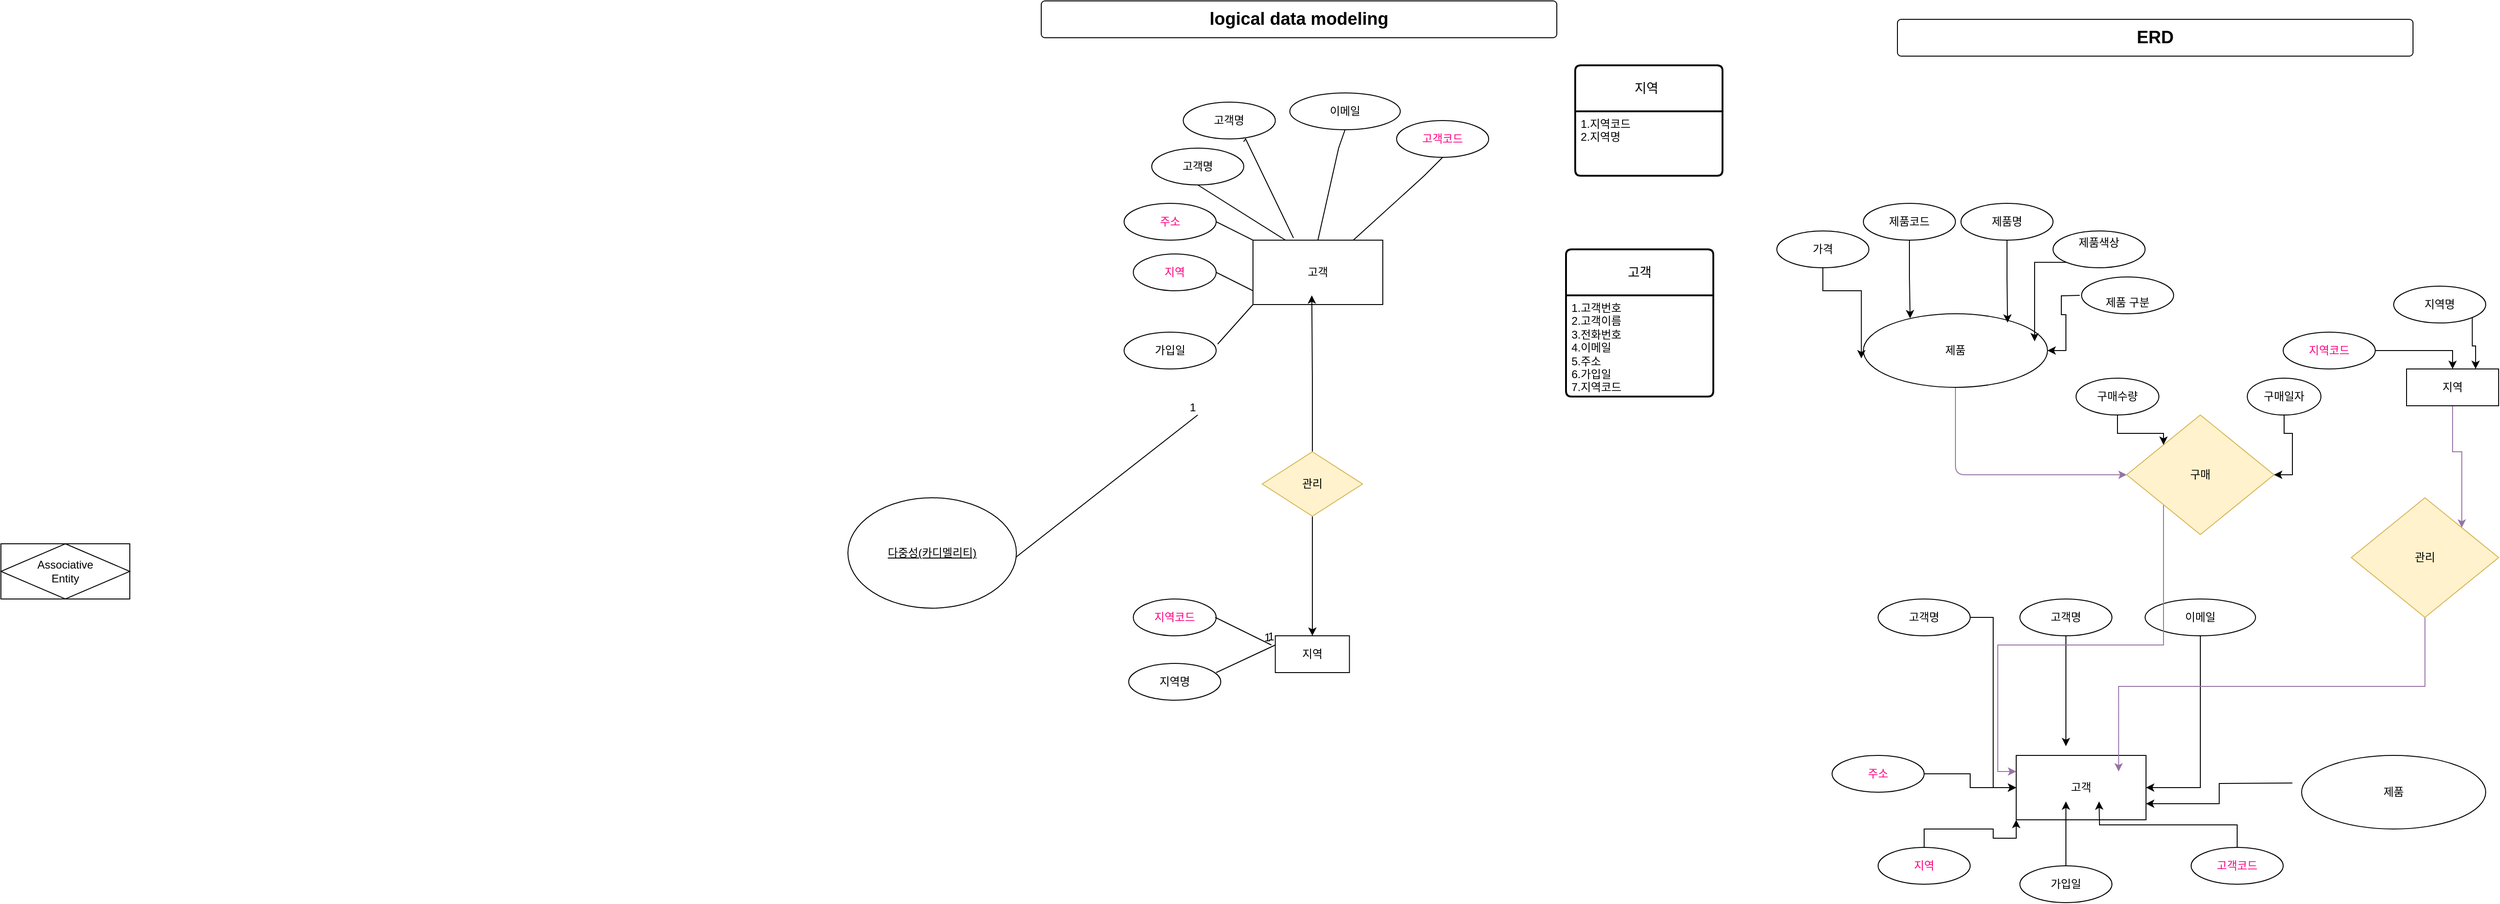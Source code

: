 <mxfile version="21.6.5" type="github">
  <diagram name="페이지-1" id="8ceYlJeKnEnoc0hkUmHm">
    <mxGraphModel dx="3319" dy="2087" grid="1" gridSize="10" guides="1" tooltips="1" connect="1" arrows="0" fold="1" page="1" pageScale="1" pageWidth="827" pageHeight="1169" math="0" shadow="0">
      <root>
        <mxCell id="0" />
        <mxCell id="1" parent="0" />
        <mxCell id="tmScAWc0-smr_KVI17uv-12" value="&lt;font style=&quot;vertical-align: inherit;&quot;&gt;&lt;font style=&quot;vertical-align: inherit;&quot;&gt;고객&lt;/font&gt;&lt;/font&gt;" style="whiteSpace=wrap;html=1;align=center;" parent="1" vertex="1">
          <mxGeometry x="259" y="-300" width="141" height="70" as="geometry" />
        </mxCell>
        <mxCell id="tmScAWc0-smr_KVI17uv-17" style="edgeStyle=orthogonalEdgeStyle;rounded=0;orthogonalLoop=1;jettySize=auto;html=1;exitX=1;exitY=0.5;exitDx=0;exitDy=0;entryX=0;entryY=0.5;entryDx=0;entryDy=0;" parent="1" source="tmScAWc0-smr_KVI17uv-13" target="tmScAWc0-smr_KVI17uv-12" edge="1">
          <mxGeometry relative="1" as="geometry" />
        </mxCell>
        <mxCell id="tmScAWc0-smr_KVI17uv-13" value="&lt;font style=&quot;vertical-align: inherit;&quot;&gt;&lt;font style=&quot;vertical-align: inherit;&quot;&gt;고객명&lt;/font&gt;&lt;/font&gt;" style="ellipse;whiteSpace=wrap;html=1;align=center;" parent="1" vertex="1">
          <mxGeometry x="109" y="-470" width="100" height="40" as="geometry" />
        </mxCell>
        <mxCell id="tmScAWc0-smr_KVI17uv-40" style="edgeStyle=orthogonalEdgeStyle;rounded=0;orthogonalLoop=1;jettySize=auto;html=1;exitX=0.5;exitY=1;exitDx=0;exitDy=0;" parent="1" source="tmScAWc0-smr_KVI17uv-18" edge="1">
          <mxGeometry relative="1" as="geometry">
            <mxPoint x="313" y="-310" as="targetPoint" />
          </mxGeometry>
        </mxCell>
        <mxCell id="tmScAWc0-smr_KVI17uv-18" value="&lt;font style=&quot;vertical-align: inherit;&quot;&gt;&lt;font style=&quot;vertical-align: inherit;&quot;&gt;고객명&lt;/font&gt;&lt;/font&gt;" style="ellipse;whiteSpace=wrap;html=1;align=center;" parent="1" vertex="1">
          <mxGeometry x="263" y="-470" width="100" height="40" as="geometry" />
        </mxCell>
        <mxCell id="tmScAWc0-smr_KVI17uv-24" style="edgeStyle=orthogonalEdgeStyle;rounded=0;orthogonalLoop=1;jettySize=auto;html=1;exitX=0.5;exitY=1;exitDx=0;exitDy=0;entryX=1;entryY=0.5;entryDx=0;entryDy=0;" parent="1" source="tmScAWc0-smr_KVI17uv-19" target="tmScAWc0-smr_KVI17uv-12" edge="1">
          <mxGeometry relative="1" as="geometry" />
        </mxCell>
        <mxCell id="tmScAWc0-smr_KVI17uv-19" value="&lt;font style=&quot;vertical-align: inherit;&quot;&gt;&lt;font style=&quot;vertical-align: inherit;&quot;&gt;이메일&lt;/font&gt;&lt;/font&gt;" style="ellipse;whiteSpace=wrap;html=1;align=center;" parent="1" vertex="1">
          <mxGeometry x="399" y="-470" width="120" height="40" as="geometry" />
        </mxCell>
        <mxCell id="tmScAWc0-smr_KVI17uv-34" style="edgeStyle=orthogonalEdgeStyle;rounded=0;orthogonalLoop=1;jettySize=auto;html=1;exitX=1;exitY=0.5;exitDx=0;exitDy=0;" parent="1" source="tmScAWc0-smr_KVI17uv-31" target="tmScAWc0-smr_KVI17uv-12" edge="1">
          <mxGeometry relative="1" as="geometry" />
        </mxCell>
        <mxCell id="tmScAWc0-smr_KVI17uv-31" value="&lt;font color=&quot;#ff0080&quot;&gt;주소&lt;/font&gt;" style="ellipse;whiteSpace=wrap;html=1;align=center;" parent="1" vertex="1">
          <mxGeometry x="59" y="-300" width="100" height="40" as="geometry" />
        </mxCell>
        <mxCell id="tmScAWc0-smr_KVI17uv-35" style="edgeStyle=orthogonalEdgeStyle;rounded=0;orthogonalLoop=1;jettySize=auto;html=1;exitX=0.5;exitY=0;exitDx=0;exitDy=0;entryX=0;entryY=1;entryDx=0;entryDy=0;" parent="1" source="tmScAWc0-smr_KVI17uv-32" target="tmScAWc0-smr_KVI17uv-12" edge="1">
          <mxGeometry relative="1" as="geometry" />
        </mxCell>
        <mxCell id="tmScAWc0-smr_KVI17uv-32" value="&lt;font color=&quot;#ff0080&quot;&gt;지역&lt;/font&gt;" style="ellipse;whiteSpace=wrap;html=1;align=center;" parent="1" vertex="1">
          <mxGeometry x="109" y="-200" width="100" height="40" as="geometry" />
        </mxCell>
        <mxCell id="tmScAWc0-smr_KVI17uv-39" style="edgeStyle=orthogonalEdgeStyle;rounded=0;orthogonalLoop=1;jettySize=auto;html=1;exitX=0.5;exitY=0;exitDx=0;exitDy=0;" parent="1" source="tmScAWc0-smr_KVI17uv-33" edge="1">
          <mxGeometry relative="1" as="geometry">
            <mxPoint x="313" y="-250" as="targetPoint" />
          </mxGeometry>
        </mxCell>
        <mxCell id="tmScAWc0-smr_KVI17uv-33" value="&lt;font style=&quot;vertical-align: inherit;&quot;&gt;&lt;font style=&quot;vertical-align: inherit;&quot;&gt;가입일&lt;/font&gt;&lt;/font&gt;" style="ellipse;whiteSpace=wrap;html=1;align=center;" parent="1" vertex="1">
          <mxGeometry x="263" y="-180" width="100" height="40" as="geometry" />
        </mxCell>
        <mxCell id="tmScAWc0-smr_KVI17uv-42" style="edgeStyle=orthogonalEdgeStyle;rounded=0;orthogonalLoop=1;jettySize=auto;html=1;exitX=0.5;exitY=0;exitDx=0;exitDy=0;" parent="1" source="tmScAWc0-smr_KVI17uv-41" edge="1">
          <mxGeometry relative="1" as="geometry">
            <mxPoint x="349" y="-250" as="targetPoint" />
          </mxGeometry>
        </mxCell>
        <mxCell id="tmScAWc0-smr_KVI17uv-41" value="&lt;font style=&quot;vertical-align: inherit;&quot;&gt;&lt;font color=&quot;#ff0080&quot; style=&quot;vertical-align: inherit;&quot;&gt;고객코드&lt;/font&gt;&lt;/font&gt;" style="ellipse;whiteSpace=wrap;html=1;align=center;" parent="1" vertex="1">
          <mxGeometry x="449" y="-200" width="100" height="40" as="geometry" />
        </mxCell>
        <mxCell id="AtRdUWmvcE0Tz8EeHSm6-30" style="edgeStyle=orthogonalEdgeStyle;rounded=0;orthogonalLoop=1;jettySize=auto;html=1;exitX=0.5;exitY=1;exitDx=0;exitDy=0;entryX=1;entryY=0;entryDx=0;entryDy=0;fillColor=#e1d5e7;strokeColor=#9673a6;" edge="1" parent="1" source="AtRdUWmvcE0Tz8EeHSm6-1" target="AtRdUWmvcE0Tz8EeHSm6-23">
          <mxGeometry relative="1" as="geometry" />
        </mxCell>
        <mxCell id="AtRdUWmvcE0Tz8EeHSm6-1" value="지역" style="whiteSpace=wrap;html=1;align=center;" vertex="1" parent="1">
          <mxGeometry x="683" y="-720" width="100" height="40" as="geometry" />
        </mxCell>
        <mxCell id="AtRdUWmvcE0Tz8EeHSm6-6" style="edgeStyle=orthogonalEdgeStyle;rounded=0;orthogonalLoop=1;jettySize=auto;html=1;exitX=1;exitY=0.5;exitDx=0;exitDy=0;entryX=0.5;entryY=0;entryDx=0;entryDy=0;" edge="1" parent="1" source="AtRdUWmvcE0Tz8EeHSm6-2" target="AtRdUWmvcE0Tz8EeHSm6-1">
          <mxGeometry relative="1" as="geometry" />
        </mxCell>
        <mxCell id="AtRdUWmvcE0Tz8EeHSm6-2" value="&lt;font color=&quot;#ff0080&quot;&gt;지역코드&lt;/font&gt;" style="ellipse;whiteSpace=wrap;html=1;align=center;" vertex="1" parent="1">
          <mxGeometry x="549" y="-760" width="100" height="40" as="geometry" />
        </mxCell>
        <mxCell id="AtRdUWmvcE0Tz8EeHSm6-26" style="edgeStyle=orthogonalEdgeStyle;rounded=0;orthogonalLoop=1;jettySize=auto;html=1;exitX=1;exitY=1;exitDx=0;exitDy=0;entryX=0.75;entryY=0;entryDx=0;entryDy=0;" edge="1" parent="1" source="AtRdUWmvcE0Tz8EeHSm6-3" target="AtRdUWmvcE0Tz8EeHSm6-1">
          <mxGeometry relative="1" as="geometry" />
        </mxCell>
        <mxCell id="AtRdUWmvcE0Tz8EeHSm6-3" value="지역명" style="ellipse;whiteSpace=wrap;html=1;align=center;" vertex="1" parent="1">
          <mxGeometry x="669" y="-810" width="100" height="40" as="geometry" />
        </mxCell>
        <mxCell id="AtRdUWmvcE0Tz8EeHSm6-9" style="edgeStyle=orthogonalEdgeStyle;rounded=0;orthogonalLoop=1;jettySize=auto;html=1;exitX=0;exitY=0.5;exitDx=0;exitDy=0;entryX=1;entryY=0.75;entryDx=0;entryDy=0;" edge="1" parent="1" target="tmScAWc0-smr_KVI17uv-12">
          <mxGeometry relative="1" as="geometry">
            <mxPoint x="559" y="-270" as="sourcePoint" />
          </mxGeometry>
        </mxCell>
        <mxCell id="AtRdUWmvcE0Tz8EeHSm6-34" style="edgeStyle=orthogonalEdgeStyle;rounded=1;orthogonalLoop=1;jettySize=auto;html=1;exitX=0.5;exitY=1;exitDx=0;exitDy=0;entryX=0;entryY=0.5;entryDx=0;entryDy=0;fillColor=#e1d5e7;strokeColor=#9673a6;" edge="1" parent="1" source="AtRdUWmvcE0Tz8EeHSm6-8" target="AtRdUWmvcE0Tz8EeHSm6-31">
          <mxGeometry relative="1" as="geometry" />
        </mxCell>
        <mxCell id="AtRdUWmvcE0Tz8EeHSm6-8" value="제품" style="ellipse;whiteSpace=wrap;html=1;align=center;" vertex="1" parent="1">
          <mxGeometry x="93" y="-780" width="200" height="80" as="geometry" />
        </mxCell>
        <mxCell id="AtRdUWmvcE0Tz8EeHSm6-10" value="제품" style="ellipse;whiteSpace=wrap;html=1;align=center;" vertex="1" parent="1">
          <mxGeometry x="569" y="-300" width="200" height="80" as="geometry" />
        </mxCell>
        <mxCell id="AtRdUWmvcE0Tz8EeHSm6-20" style="edgeStyle=orthogonalEdgeStyle;rounded=0;orthogonalLoop=1;jettySize=auto;html=1;exitX=0.5;exitY=1;exitDx=0;exitDy=0;entryX=-0.011;entryY=0.606;entryDx=0;entryDy=0;entryPerimeter=0;" edge="1" parent="1" source="AtRdUWmvcE0Tz8EeHSm6-11" target="AtRdUWmvcE0Tz8EeHSm6-8">
          <mxGeometry relative="1" as="geometry" />
        </mxCell>
        <mxCell id="AtRdUWmvcE0Tz8EeHSm6-11" value="가격" style="ellipse;whiteSpace=wrap;html=1;align=center;" vertex="1" parent="1">
          <mxGeometry x="-1" y="-870" width="100" height="40" as="geometry" />
        </mxCell>
        <mxCell id="AtRdUWmvcE0Tz8EeHSm6-19" style="edgeStyle=orthogonalEdgeStyle;rounded=0;orthogonalLoop=1;jettySize=auto;html=1;exitX=0.5;exitY=1;exitDx=0;exitDy=0;entryX=0.254;entryY=0.062;entryDx=0;entryDy=0;entryPerimeter=0;" edge="1" parent="1" source="AtRdUWmvcE0Tz8EeHSm6-12" target="AtRdUWmvcE0Tz8EeHSm6-8">
          <mxGeometry relative="1" as="geometry" />
        </mxCell>
        <mxCell id="AtRdUWmvcE0Tz8EeHSm6-12" value="제품코드" style="ellipse;whiteSpace=wrap;html=1;align=center;" vertex="1" parent="1">
          <mxGeometry x="93" y="-900" width="100" height="40" as="geometry" />
        </mxCell>
        <mxCell id="AtRdUWmvcE0Tz8EeHSm6-17" style="edgeStyle=orthogonalEdgeStyle;rounded=0;orthogonalLoop=1;jettySize=auto;html=1;exitX=0;exitY=1;exitDx=0;exitDy=0;entryX=0.93;entryY=0.375;entryDx=0;entryDy=0;entryPerimeter=0;" edge="1" parent="1" source="AtRdUWmvcE0Tz8EeHSm6-13" target="AtRdUWmvcE0Tz8EeHSm6-8">
          <mxGeometry relative="1" as="geometry" />
        </mxCell>
        <mxCell id="AtRdUWmvcE0Tz8EeHSm6-13" value="&#xa;&lt;span style=&quot;color: rgb(0, 0, 0); font-family: Helvetica; font-size: 12px; font-style: normal; font-variant-ligatures: normal; font-variant-caps: normal; font-weight: 400; letter-spacing: normal; orphans: 2; text-align: center; text-indent: 0px; text-transform: none; widows: 2; word-spacing: 0px; -webkit-text-stroke-width: 0px; background-color: rgb(251, 251, 251); text-decoration-thickness: initial; text-decoration-style: initial; text-decoration-color: initial; float: none; display: inline !important;&quot;&gt;제품색상&lt;/span&gt;&#xa;&#xa;" style="ellipse;whiteSpace=wrap;html=1;align=center;" vertex="1" parent="1">
          <mxGeometry x="299" y="-870" width="100" height="40" as="geometry" />
        </mxCell>
        <mxCell id="AtRdUWmvcE0Tz8EeHSm6-18" style="edgeStyle=orthogonalEdgeStyle;rounded=0;orthogonalLoop=1;jettySize=auto;html=1;exitX=0.5;exitY=1;exitDx=0;exitDy=0;entryX=0.783;entryY=0.121;entryDx=0;entryDy=0;entryPerimeter=0;" edge="1" parent="1" source="AtRdUWmvcE0Tz8EeHSm6-14" target="AtRdUWmvcE0Tz8EeHSm6-8">
          <mxGeometry relative="1" as="geometry" />
        </mxCell>
        <mxCell id="AtRdUWmvcE0Tz8EeHSm6-14" value="제품명" style="ellipse;whiteSpace=wrap;html=1;align=center;" vertex="1" parent="1">
          <mxGeometry x="199" y="-900" width="100" height="40" as="geometry" />
        </mxCell>
        <mxCell id="AtRdUWmvcE0Tz8EeHSm6-16" style="edgeStyle=orthogonalEdgeStyle;rounded=0;orthogonalLoop=1;jettySize=auto;html=1;exitX=0;exitY=0.5;exitDx=0;exitDy=0;entryX=1;entryY=0.5;entryDx=0;entryDy=0;" edge="1" parent="1" target="AtRdUWmvcE0Tz8EeHSm6-8">
          <mxGeometry relative="1" as="geometry">
            <mxPoint x="328.0" y="-800" as="sourcePoint" />
          </mxGeometry>
        </mxCell>
        <mxCell id="AtRdUWmvcE0Tz8EeHSm6-15" value="&lt;br&gt;제품 구분" style="ellipse;whiteSpace=wrap;html=1;align=center;" vertex="1" parent="1">
          <mxGeometry x="330" y="-820" width="100" height="40" as="geometry" />
        </mxCell>
        <mxCell id="AtRdUWmvcE0Tz8EeHSm6-21" value="Associative&#xa;Entity" style="shape=associativeEntity;whiteSpace=wrap;html=1;align=center;" vertex="1" parent="1">
          <mxGeometry x="-1930" y="-530" width="140" height="60" as="geometry" />
        </mxCell>
        <mxCell id="AtRdUWmvcE0Tz8EeHSm6-24" style="edgeStyle=orthogonalEdgeStyle;rounded=0;orthogonalLoop=1;jettySize=auto;html=1;exitX=0.5;exitY=1;exitDx=0;exitDy=0;entryX=0.789;entryY=0.25;entryDx=0;entryDy=0;entryPerimeter=0;fillColor=#e1d5e7;strokeColor=#9673a6;" edge="1" parent="1" source="AtRdUWmvcE0Tz8EeHSm6-23" target="tmScAWc0-smr_KVI17uv-12">
          <mxGeometry relative="1" as="geometry" />
        </mxCell>
        <mxCell id="AtRdUWmvcE0Tz8EeHSm6-23" value="관리" style="shape=rhombus;perimeter=rhombusPerimeter;whiteSpace=wrap;html=1;align=center;rotation=0;fillColor=#fff2cc;strokeColor=#d6b656;" vertex="1" parent="1">
          <mxGeometry x="623" y="-580" width="160" height="130" as="geometry" />
        </mxCell>
        <mxCell id="AtRdUWmvcE0Tz8EeHSm6-33" style="edgeStyle=orthogonalEdgeStyle;rounded=0;orthogonalLoop=1;jettySize=auto;html=1;exitX=0;exitY=1;exitDx=0;exitDy=0;entryX=0;entryY=0.25;entryDx=0;entryDy=0;fillColor=#e1d5e7;strokeColor=#9673a6;" edge="1" parent="1" source="AtRdUWmvcE0Tz8EeHSm6-31" target="tmScAWc0-smr_KVI17uv-12">
          <mxGeometry relative="1" as="geometry" />
        </mxCell>
        <mxCell id="AtRdUWmvcE0Tz8EeHSm6-31" value="구매" style="shape=rhombus;perimeter=rhombusPerimeter;whiteSpace=wrap;html=1;align=center;rotation=0;fillColor=#fff2cc;strokeColor=#d6b656;" vertex="1" parent="1">
          <mxGeometry x="379" y="-670" width="160" height="130" as="geometry" />
        </mxCell>
        <mxCell id="AtRdUWmvcE0Tz8EeHSm6-38" style="edgeStyle=orthogonalEdgeStyle;rounded=0;orthogonalLoop=1;jettySize=auto;html=1;exitX=0.5;exitY=1;exitDx=0;exitDy=0;entryX=0;entryY=0;entryDx=0;entryDy=0;" edge="1" parent="1" source="AtRdUWmvcE0Tz8EeHSm6-35" target="AtRdUWmvcE0Tz8EeHSm6-31">
          <mxGeometry relative="1" as="geometry" />
        </mxCell>
        <mxCell id="AtRdUWmvcE0Tz8EeHSm6-35" value="구매수량" style="ellipse;whiteSpace=wrap;html=1;align=center;" vertex="1" parent="1">
          <mxGeometry x="324" y="-710" width="90" height="40" as="geometry" />
        </mxCell>
        <mxCell id="AtRdUWmvcE0Tz8EeHSm6-37" style="edgeStyle=orthogonalEdgeStyle;rounded=0;orthogonalLoop=1;jettySize=auto;html=1;exitX=0.5;exitY=1;exitDx=0;exitDy=0;entryX=1;entryY=0.5;entryDx=0;entryDy=0;" edge="1" parent="1" source="AtRdUWmvcE0Tz8EeHSm6-36" target="AtRdUWmvcE0Tz8EeHSm6-31">
          <mxGeometry relative="1" as="geometry" />
        </mxCell>
        <mxCell id="AtRdUWmvcE0Tz8EeHSm6-36" value="구매일자" style="ellipse;whiteSpace=wrap;html=1;align=center;" vertex="1" parent="1">
          <mxGeometry x="510" y="-710" width="80" height="40" as="geometry" />
        </mxCell>
        <mxCell id="AtRdUWmvcE0Tz8EeHSm6-39" value="&lt;b&gt;&lt;font style=&quot;font-size: 19px;&quot;&gt;ERD&lt;/font&gt;&lt;/b&gt;" style="rounded=1;arcSize=10;whiteSpace=wrap;html=1;align=center;" vertex="1" parent="1">
          <mxGeometry x="130" y="-1100" width="560" height="40" as="geometry" />
        </mxCell>
        <mxCell id="AtRdUWmvcE0Tz8EeHSm6-40" value="&lt;span style=&quot;font-size: 19px;&quot;&gt;&lt;b&gt;logical data modeling&lt;/b&gt;&lt;/span&gt;" style="rounded=1;arcSize=10;whiteSpace=wrap;html=1;align=center;" vertex="1" parent="1">
          <mxGeometry x="-800" y="-1120" width="560" height="40" as="geometry" />
        </mxCell>
        <mxCell id="AtRdUWmvcE0Tz8EeHSm6-41" value="&lt;font style=&quot;vertical-align: inherit;&quot;&gt;&lt;font style=&quot;vertical-align: inherit;&quot;&gt;고객&lt;/font&gt;&lt;/font&gt;" style="whiteSpace=wrap;html=1;align=center;" vertex="1" parent="1">
          <mxGeometry x="-570" y="-860" width="141" height="70" as="geometry" />
        </mxCell>
        <mxCell id="AtRdUWmvcE0Tz8EeHSm6-42" value="&lt;font style=&quot;vertical-align: inherit;&quot;&gt;&lt;font style=&quot;vertical-align: inherit;&quot;&gt;고객명&lt;/font&gt;&lt;/font&gt;" style="ellipse;whiteSpace=wrap;html=1;align=center;" vertex="1" parent="1">
          <mxGeometry x="-680" y="-960" width="100" height="40" as="geometry" />
        </mxCell>
        <mxCell id="AtRdUWmvcE0Tz8EeHSm6-43" value="&lt;font style=&quot;vertical-align: inherit;&quot;&gt;&lt;font style=&quot;vertical-align: inherit;&quot;&gt;고객명&lt;/font&gt;&lt;/font&gt;" style="ellipse;whiteSpace=wrap;html=1;align=center;" vertex="1" parent="1">
          <mxGeometry x="-645.75" y="-1010" width="100" height="40" as="geometry" />
        </mxCell>
        <mxCell id="AtRdUWmvcE0Tz8EeHSm6-44" value="&lt;font style=&quot;vertical-align: inherit;&quot;&gt;&lt;font style=&quot;vertical-align: inherit;&quot;&gt;이메일&lt;/font&gt;&lt;/font&gt;" style="ellipse;whiteSpace=wrap;html=1;align=center;" vertex="1" parent="1">
          <mxGeometry x="-530" y="-1020" width="120" height="40" as="geometry" />
        </mxCell>
        <mxCell id="AtRdUWmvcE0Tz8EeHSm6-46" value="&lt;font color=&quot;#ff0080&quot;&gt;주소&lt;/font&gt;" style="ellipse;whiteSpace=wrap;html=1;align=center;" vertex="1" parent="1">
          <mxGeometry x="-710" y="-900" width="100" height="40" as="geometry" />
        </mxCell>
        <mxCell id="AtRdUWmvcE0Tz8EeHSm6-48" value="&lt;font color=&quot;#ff0080&quot;&gt;지역&lt;/font&gt;" style="ellipse;whiteSpace=wrap;html=1;align=center;" vertex="1" parent="1">
          <mxGeometry x="-700" y="-845" width="90" height="40" as="geometry" />
        </mxCell>
        <mxCell id="AtRdUWmvcE0Tz8EeHSm6-50" value="&lt;font style=&quot;vertical-align: inherit;&quot;&gt;&lt;font style=&quot;vertical-align: inherit;&quot;&gt;가입일&lt;/font&gt;&lt;/font&gt;" style="ellipse;whiteSpace=wrap;html=1;align=center;" vertex="1" parent="1">
          <mxGeometry x="-710" y="-760" width="100" height="40" as="geometry" />
        </mxCell>
        <mxCell id="AtRdUWmvcE0Tz8EeHSm6-51" value="&lt;font style=&quot;vertical-align: inherit;&quot;&gt;&lt;font color=&quot;#ff0080&quot; style=&quot;vertical-align: inherit;&quot;&gt;고객코드&lt;/font&gt;&lt;/font&gt;" style="ellipse;whiteSpace=wrap;html=1;align=center;rotation=0;" vertex="1" parent="1">
          <mxGeometry x="-414" y="-990" width="100" height="40" as="geometry" />
        </mxCell>
        <mxCell id="AtRdUWmvcE0Tz8EeHSm6-71" value="지역&lt;span style=&quot;white-space: pre;&quot;&gt;&#x9;&lt;/span&gt;" style="swimlane;childLayout=stackLayout;horizontal=1;startSize=50;horizontalStack=0;rounded=1;fontSize=14;fontStyle=0;strokeWidth=2;resizeParent=0;resizeLast=1;shadow=0;dashed=0;align=center;arcSize=4;whiteSpace=wrap;html=1;" vertex="1" parent="1">
          <mxGeometry x="-220" y="-1050" width="160" height="120" as="geometry" />
        </mxCell>
        <mxCell id="AtRdUWmvcE0Tz8EeHSm6-72" value="1.지역코드&lt;br&gt;2.지역명" style="align=left;strokeColor=none;fillColor=none;spacingLeft=4;fontSize=12;verticalAlign=top;resizable=0;rotatable=0;part=1;html=1;" vertex="1" parent="AtRdUWmvcE0Tz8EeHSm6-71">
          <mxGeometry y="50" width="160" height="70" as="geometry" />
        </mxCell>
        <mxCell id="AtRdUWmvcE0Tz8EeHSm6-101" style="edgeStyle=orthogonalEdgeStyle;rounded=0;orthogonalLoop=1;jettySize=auto;html=1;exitX=0.5;exitY=1;exitDx=0;exitDy=0;entryX=0.5;entryY=0;entryDx=0;entryDy=0;" edge="1" parent="1" source="AtRdUWmvcE0Tz8EeHSm6-74" target="AtRdUWmvcE0Tz8EeHSm6-75">
          <mxGeometry relative="1" as="geometry" />
        </mxCell>
        <mxCell id="AtRdUWmvcE0Tz8EeHSm6-102" style="edgeStyle=orthogonalEdgeStyle;rounded=0;orthogonalLoop=1;jettySize=auto;html=1;exitX=0.5;exitY=0;exitDx=0;exitDy=0;entryX=0.453;entryY=0.857;entryDx=0;entryDy=0;entryPerimeter=0;" edge="1" parent="1" source="AtRdUWmvcE0Tz8EeHSm6-74" target="AtRdUWmvcE0Tz8EeHSm6-41">
          <mxGeometry relative="1" as="geometry" />
        </mxCell>
        <mxCell id="AtRdUWmvcE0Tz8EeHSm6-74" value="관리" style="shape=rhombus;perimeter=rhombusPerimeter;whiteSpace=wrap;html=1;align=center;rotation=0;fillColor=#fff2cc;strokeColor=#d6b656;" vertex="1" parent="1">
          <mxGeometry x="-560" y="-630" width="109" height="70" as="geometry" />
        </mxCell>
        <mxCell id="AtRdUWmvcE0Tz8EeHSm6-75" value="지역" style="whiteSpace=wrap;html=1;align=center;" vertex="1" parent="1">
          <mxGeometry x="-545.75" y="-430" width="80.5" height="40" as="geometry" />
        </mxCell>
        <mxCell id="AtRdUWmvcE0Tz8EeHSm6-77" value="&lt;font color=&quot;#ff0080&quot;&gt;지역코드&lt;/font&gt;" style="ellipse;whiteSpace=wrap;html=1;align=center;" vertex="1" parent="1">
          <mxGeometry x="-700" y="-470" width="90" height="40" as="geometry" />
        </mxCell>
        <mxCell id="AtRdUWmvcE0Tz8EeHSm6-78" value="지역명" style="ellipse;whiteSpace=wrap;html=1;align=center;" vertex="1" parent="1">
          <mxGeometry x="-705" y="-400" width="100" height="40" as="geometry" />
        </mxCell>
        <mxCell id="AtRdUWmvcE0Tz8EeHSm6-97" value="" style="endArrow=none;html=1;rounded=0;" edge="1" parent="1">
          <mxGeometry relative="1" as="geometry">
            <mxPoint x="-611" y="-450" as="sourcePoint" />
            <mxPoint x="-550" y="-420" as="targetPoint" />
          </mxGeometry>
        </mxCell>
        <mxCell id="AtRdUWmvcE0Tz8EeHSm6-98" value="1" style="resizable=0;html=1;whiteSpace=wrap;align=right;verticalAlign=bottom;" connectable="0" vertex="1" parent="AtRdUWmvcE0Tz8EeHSm6-97">
          <mxGeometry x="1" relative="1" as="geometry" />
        </mxCell>
        <mxCell id="AtRdUWmvcE0Tz8EeHSm6-99" value="" style="endArrow=none;html=1;rounded=0;entryX=0;entryY=0.25;entryDx=0;entryDy=0;" edge="1" parent="1" target="AtRdUWmvcE0Tz8EeHSm6-75">
          <mxGeometry relative="1" as="geometry">
            <mxPoint x="-610" y="-390" as="sourcePoint" />
            <mxPoint x="-549" y="-360" as="targetPoint" />
          </mxGeometry>
        </mxCell>
        <mxCell id="AtRdUWmvcE0Tz8EeHSm6-100" value="1" style="resizable=0;html=1;whiteSpace=wrap;align=right;verticalAlign=bottom;" connectable="0" vertex="1" parent="AtRdUWmvcE0Tz8EeHSm6-99">
          <mxGeometry x="1" relative="1" as="geometry" />
        </mxCell>
        <mxCell id="AtRdUWmvcE0Tz8EeHSm6-103" value="" style="endArrow=none;html=1;rounded=0;" edge="1" parent="1">
          <mxGeometry relative="1" as="geometry">
            <mxPoint x="-860" y="-490" as="sourcePoint" />
            <mxPoint x="-630" y="-670" as="targetPoint" />
          </mxGeometry>
        </mxCell>
        <mxCell id="AtRdUWmvcE0Tz8EeHSm6-104" value="1" style="resizable=0;html=1;whiteSpace=wrap;align=right;verticalAlign=bottom;" connectable="0" vertex="1" parent="AtRdUWmvcE0Tz8EeHSm6-103">
          <mxGeometry x="1" relative="1" as="geometry" />
        </mxCell>
        <mxCell id="AtRdUWmvcE0Tz8EeHSm6-105" value="다중성(카디멜리티)" style="ellipse;whiteSpace=wrap;html=1;align=center;fontStyle=4;" vertex="1" parent="1">
          <mxGeometry x="-1010" y="-580" width="183" height="120" as="geometry" />
        </mxCell>
        <mxCell id="AtRdUWmvcE0Tz8EeHSm6-107" value="고객&lt;br&gt;" style="swimlane;childLayout=stackLayout;horizontal=1;startSize=50;horizontalStack=0;rounded=1;fontSize=14;fontStyle=0;strokeWidth=2;resizeParent=0;resizeLast=1;shadow=0;dashed=0;align=center;arcSize=4;whiteSpace=wrap;html=1;" vertex="1" parent="1">
          <mxGeometry x="-230" y="-850" width="160" height="160" as="geometry" />
        </mxCell>
        <mxCell id="AtRdUWmvcE0Tz8EeHSm6-108" value="1.고객번호&lt;br&gt;2.고객이름&lt;br&gt;3.전화번호&lt;br&gt;4.이메일&lt;br&gt;5.주소&lt;br&gt;6.가입일&lt;br&gt;7.지역코드" style="align=left;strokeColor=none;fillColor=none;spacingLeft=4;fontSize=12;verticalAlign=top;resizable=0;rotatable=0;part=1;html=1;" vertex="1" parent="AtRdUWmvcE0Tz8EeHSm6-107">
          <mxGeometry y="50" width="160" height="110" as="geometry" />
        </mxCell>
        <mxCell id="AtRdUWmvcE0Tz8EeHSm6-109" value="" style="endArrow=none;html=1;rounded=0;exitX=0;exitY=0;exitDx=0;exitDy=0;entryX=1;entryY=0.5;entryDx=0;entryDy=0;" edge="1" parent="1" source="AtRdUWmvcE0Tz8EeHSm6-41" target="AtRdUWmvcE0Tz8EeHSm6-46">
          <mxGeometry width="50" height="50" relative="1" as="geometry">
            <mxPoint x="-630" y="-845" as="sourcePoint" />
            <mxPoint x="-580" y="-895" as="targetPoint" />
          </mxGeometry>
        </mxCell>
        <mxCell id="AtRdUWmvcE0Tz8EeHSm6-111" value="" style="endArrow=none;html=1;rounded=0;" edge="1" parent="1" source="AtRdUWmvcE0Tz8EeHSm6-41">
          <mxGeometry width="50" height="50" relative="1" as="geometry">
            <mxPoint x="-414" y="-900" as="sourcePoint" />
            <mxPoint x="-364" y="-950" as="targetPoint" />
            <Array as="points">
              <mxPoint x="-384" y="-930" />
            </Array>
          </mxGeometry>
        </mxCell>
        <mxCell id="AtRdUWmvcE0Tz8EeHSm6-112" value="" style="endArrow=none;html=1;rounded=0;exitX=0.5;exitY=0;exitDx=0;exitDy=0;entryX=0.5;entryY=1;entryDx=0;entryDy=0;" edge="1" parent="1" source="AtRdUWmvcE0Tz8EeHSm6-41" target="AtRdUWmvcE0Tz8EeHSm6-44">
          <mxGeometry width="50" height="50" relative="1" as="geometry">
            <mxPoint x="-554" y="-890" as="sourcePoint" />
            <mxPoint x="-457" y="-980" as="targetPoint" />
            <Array as="points">
              <mxPoint x="-477" y="-960" />
            </Array>
          </mxGeometry>
        </mxCell>
        <mxCell id="AtRdUWmvcE0Tz8EeHSm6-113" value="" style="endArrow=none;html=1;rounded=0;exitX=0.312;exitY=-0.033;exitDx=0;exitDy=0;exitPerimeter=0;entryX=0.656;entryY=1.075;entryDx=0;entryDy=0;entryPerimeter=0;" edge="1" parent="1" source="AtRdUWmvcE0Tz8EeHSm6-41" target="AtRdUWmvcE0Tz8EeHSm6-43">
          <mxGeometry width="50" height="50" relative="1" as="geometry">
            <mxPoint x="-600" y="-870" as="sourcePoint" />
            <mxPoint x="-558" y="-990" as="targetPoint" />
            <Array as="points">
              <mxPoint x="-578" y="-970" />
            </Array>
          </mxGeometry>
        </mxCell>
        <mxCell id="AtRdUWmvcE0Tz8EeHSm6-115" value="" style="endArrow=none;html=1;rounded=0;exitX=0;exitY=0;exitDx=0;exitDy=0;entryX=1;entryY=0.5;entryDx=0;entryDy=0;" edge="1" parent="1">
          <mxGeometry width="50" height="50" relative="1" as="geometry">
            <mxPoint x="-570" y="-805" as="sourcePoint" />
            <mxPoint x="-610" y="-825" as="targetPoint" />
            <Array as="points" />
          </mxGeometry>
        </mxCell>
        <mxCell id="AtRdUWmvcE0Tz8EeHSm6-116" value="" style="endArrow=none;html=1;rounded=0;entryX=0;entryY=1;entryDx=0;entryDy=0;exitX=1.016;exitY=0.325;exitDx=0;exitDy=0;exitPerimeter=0;" edge="1" parent="1" source="AtRdUWmvcE0Tz8EeHSm6-50" target="AtRdUWmvcE0Tz8EeHSm6-41">
          <mxGeometry width="50" height="50" relative="1" as="geometry">
            <mxPoint x="-633" y="-730" as="sourcePoint" />
            <mxPoint x="-570" y="-790" as="targetPoint" />
            <Array as="points" />
          </mxGeometry>
        </mxCell>
        <mxCell id="AtRdUWmvcE0Tz8EeHSm6-119" value="" style="endArrow=none;html=1;rounded=0;entryX=0.25;entryY=0;entryDx=0;entryDy=0;exitX=0.5;exitY=1;exitDx=0;exitDy=0;" edge="1" parent="1" source="AtRdUWmvcE0Tz8EeHSm6-42" target="AtRdUWmvcE0Tz8EeHSm6-41">
          <mxGeometry width="50" height="50" relative="1" as="geometry">
            <mxPoint x="-570" y="-935" as="sourcePoint" />
            <mxPoint x="-560" y="-845" as="targetPoint" />
            <Array as="points" />
          </mxGeometry>
        </mxCell>
      </root>
    </mxGraphModel>
  </diagram>
</mxfile>
